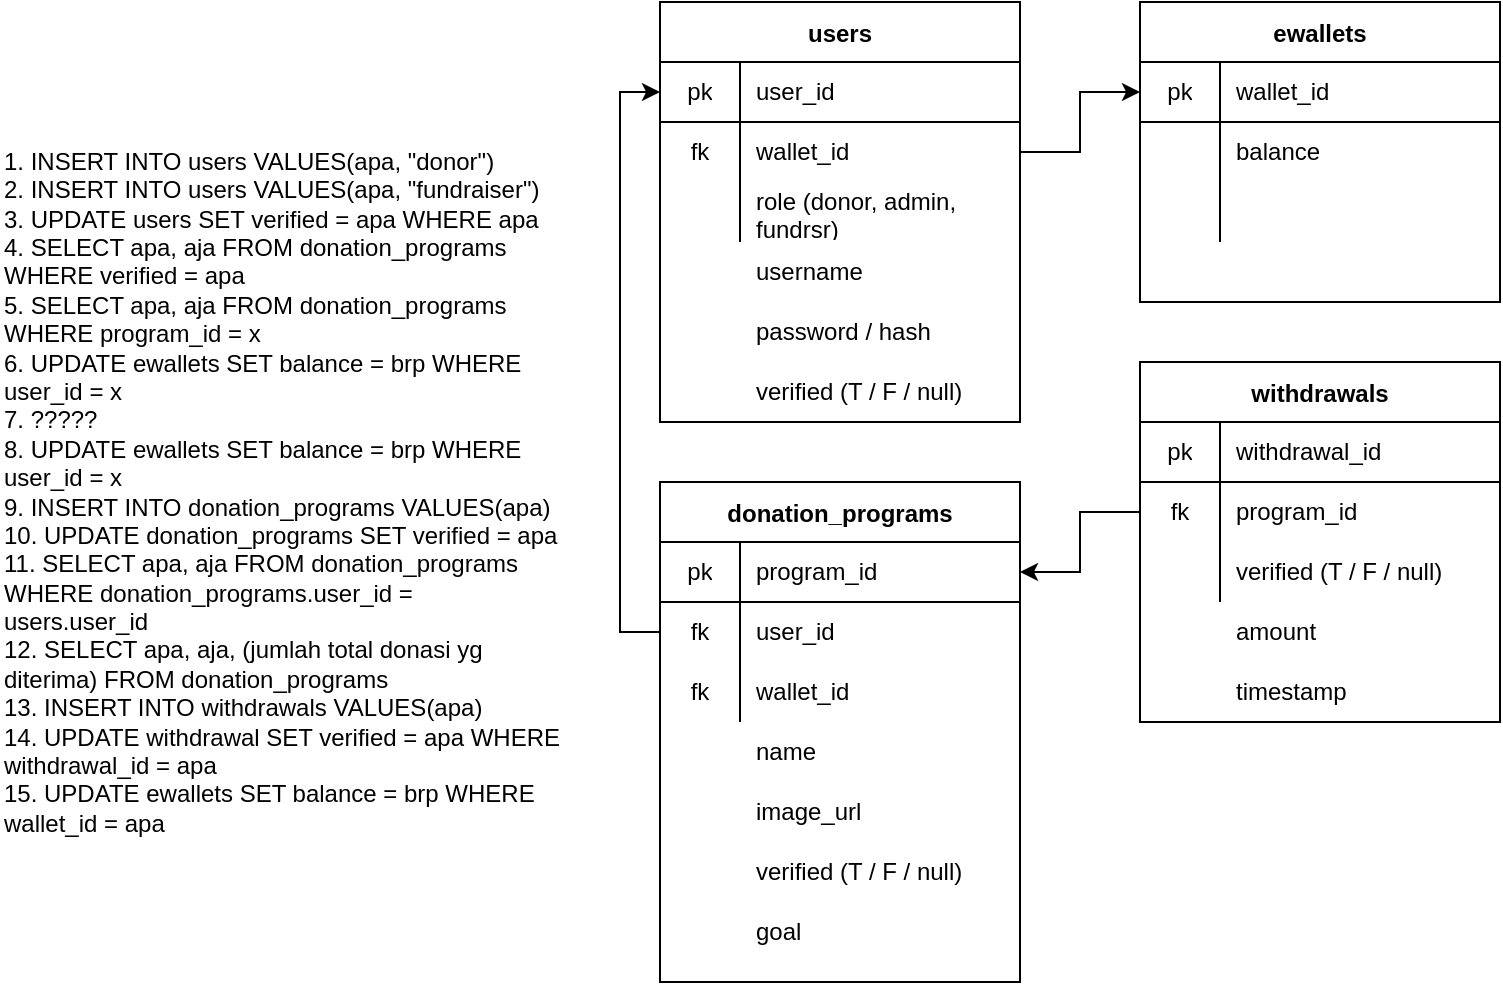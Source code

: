 <mxfile version="14.9.4" type="device"><diagram id="EUw-It-gaYHAgssn2J-O" name="Page-1"><mxGraphModel dx="679" dy="560" grid="1" gridSize="10" guides="1" tooltips="1" connect="1" arrows="1" fold="1" page="1" pageScale="1" pageWidth="850" pageHeight="1100" math="0" shadow="0"><root><mxCell id="0"/><mxCell id="1" parent="0"/><mxCell id="Jzd1H7l2kzL9nQGSeCWF-11" value="users" style="shape=table;startSize=30;container=1;collapsible=0;childLayout=tableLayout;fixedRows=1;rowLines=0;fontStyle=1;align=center;pointerEvents=1;" vertex="1" parent="1"><mxGeometry x="390" y="40" width="180" height="210" as="geometry"/></mxCell><mxCell id="Jzd1H7l2kzL9nQGSeCWF-12" value="" style="shape=partialRectangle;html=1;whiteSpace=wrap;collapsible=0;dropTarget=0;pointerEvents=1;fillColor=none;top=0;left=0;bottom=1;right=0;points=[[0,0.5],[1,0.5]];portConstraint=eastwest;" vertex="1" parent="Jzd1H7l2kzL9nQGSeCWF-11"><mxGeometry y="30" width="180" height="30" as="geometry"/></mxCell><mxCell id="Jzd1H7l2kzL9nQGSeCWF-13" value="pk" style="shape=partialRectangle;html=1;whiteSpace=wrap;connectable=0;fillColor=none;top=0;left=0;bottom=0;right=0;overflow=hidden;pointerEvents=1;" vertex="1" parent="Jzd1H7l2kzL9nQGSeCWF-12"><mxGeometry width="40" height="30" as="geometry"/></mxCell><mxCell id="Jzd1H7l2kzL9nQGSeCWF-14" value="user_id" style="shape=partialRectangle;html=1;whiteSpace=wrap;connectable=0;fillColor=none;top=0;left=0;bottom=0;right=0;align=left;spacingLeft=6;overflow=hidden;pointerEvents=1;" vertex="1" parent="Jzd1H7l2kzL9nQGSeCWF-12"><mxGeometry x="40" width="140" height="30" as="geometry"/></mxCell><mxCell id="Jzd1H7l2kzL9nQGSeCWF-15" value="" style="shape=partialRectangle;html=1;whiteSpace=wrap;collapsible=0;dropTarget=0;pointerEvents=1;fillColor=none;top=0;left=0;bottom=0;right=0;points=[[0,0.5],[1,0.5]];portConstraint=eastwest;" vertex="1" parent="Jzd1H7l2kzL9nQGSeCWF-11"><mxGeometry y="60" width="180" height="30" as="geometry"/></mxCell><mxCell id="Jzd1H7l2kzL9nQGSeCWF-16" value="fk" style="shape=partialRectangle;html=1;whiteSpace=wrap;connectable=0;fillColor=none;top=0;left=0;bottom=0;right=0;overflow=hidden;pointerEvents=1;" vertex="1" parent="Jzd1H7l2kzL9nQGSeCWF-15"><mxGeometry width="40" height="30" as="geometry"/></mxCell><mxCell id="Jzd1H7l2kzL9nQGSeCWF-17" value="wallet_id" style="shape=partialRectangle;html=1;whiteSpace=wrap;connectable=0;fillColor=none;top=0;left=0;bottom=0;right=0;align=left;spacingLeft=6;overflow=hidden;pointerEvents=1;" vertex="1" parent="Jzd1H7l2kzL9nQGSeCWF-15"><mxGeometry x="40" width="140" height="30" as="geometry"/></mxCell><mxCell id="Jzd1H7l2kzL9nQGSeCWF-18" value="" style="shape=partialRectangle;html=1;whiteSpace=wrap;collapsible=0;dropTarget=0;pointerEvents=1;fillColor=none;top=0;left=0;bottom=0;right=0;points=[[0,0.5],[1,0.5]];portConstraint=eastwest;" vertex="1" parent="Jzd1H7l2kzL9nQGSeCWF-11"><mxGeometry y="90" width="180" height="30" as="geometry"/></mxCell><mxCell id="Jzd1H7l2kzL9nQGSeCWF-19" value="" style="shape=partialRectangle;html=1;whiteSpace=wrap;connectable=0;fillColor=none;top=0;left=0;bottom=0;right=0;overflow=hidden;pointerEvents=1;" vertex="1" parent="Jzd1H7l2kzL9nQGSeCWF-18"><mxGeometry width="40" height="30" as="geometry"/></mxCell><mxCell id="Jzd1H7l2kzL9nQGSeCWF-20" value="role (donor&lt;span style=&quot;white-space: pre&quot;&gt;&lt;/span&gt;, admin, fundrsr)" style="shape=partialRectangle;html=1;whiteSpace=wrap;connectable=0;fillColor=none;top=0;left=0;bottom=0;right=0;align=left;spacingLeft=6;overflow=hidden;pointerEvents=1;" vertex="1" parent="Jzd1H7l2kzL9nQGSeCWF-18"><mxGeometry x="40" width="140" height="30" as="geometry"/></mxCell><mxCell id="Jzd1H7l2kzL9nQGSeCWF-21" value="ewallets" style="shape=table;startSize=30;container=1;collapsible=0;childLayout=tableLayout;fixedRows=1;rowLines=0;fontStyle=1;align=center;pointerEvents=1;" vertex="1" parent="1"><mxGeometry x="630" y="40" width="180" height="150" as="geometry"/></mxCell><mxCell id="Jzd1H7l2kzL9nQGSeCWF-22" value="" style="shape=partialRectangle;html=1;whiteSpace=wrap;collapsible=0;dropTarget=0;pointerEvents=1;fillColor=none;top=0;left=0;bottom=1;right=0;points=[[0,0.5],[1,0.5]];portConstraint=eastwest;" vertex="1" parent="Jzd1H7l2kzL9nQGSeCWF-21"><mxGeometry y="30" width="180" height="30" as="geometry"/></mxCell><mxCell id="Jzd1H7l2kzL9nQGSeCWF-23" value="pk" style="shape=partialRectangle;html=1;whiteSpace=wrap;connectable=0;fillColor=none;top=0;left=0;bottom=0;right=0;overflow=hidden;pointerEvents=1;" vertex="1" parent="Jzd1H7l2kzL9nQGSeCWF-22"><mxGeometry width="40" height="30" as="geometry"/></mxCell><mxCell id="Jzd1H7l2kzL9nQGSeCWF-24" value="&lt;div&gt;wallet_id&lt;/div&gt;" style="shape=partialRectangle;html=1;whiteSpace=wrap;connectable=0;fillColor=none;top=0;left=0;bottom=0;right=0;align=left;spacingLeft=6;overflow=hidden;pointerEvents=1;" vertex="1" parent="Jzd1H7l2kzL9nQGSeCWF-22"><mxGeometry x="40" width="140" height="30" as="geometry"/></mxCell><mxCell id="Jzd1H7l2kzL9nQGSeCWF-25" value="" style="shape=partialRectangle;html=1;whiteSpace=wrap;collapsible=0;dropTarget=0;pointerEvents=1;fillColor=none;top=0;left=0;bottom=0;right=0;points=[[0,0.5],[1,0.5]];portConstraint=eastwest;" vertex="1" parent="Jzd1H7l2kzL9nQGSeCWF-21"><mxGeometry y="60" width="180" height="30" as="geometry"/></mxCell><mxCell id="Jzd1H7l2kzL9nQGSeCWF-26" value="" style="shape=partialRectangle;html=1;whiteSpace=wrap;connectable=0;fillColor=none;top=0;left=0;bottom=0;right=0;overflow=hidden;pointerEvents=1;" vertex="1" parent="Jzd1H7l2kzL9nQGSeCWF-25"><mxGeometry width="40" height="30" as="geometry"/></mxCell><mxCell id="Jzd1H7l2kzL9nQGSeCWF-27" value="balance" style="shape=partialRectangle;html=1;whiteSpace=wrap;connectable=0;fillColor=none;top=0;left=0;bottom=0;right=0;align=left;spacingLeft=6;overflow=hidden;pointerEvents=1;" vertex="1" parent="Jzd1H7l2kzL9nQGSeCWF-25"><mxGeometry x="40" width="140" height="30" as="geometry"/></mxCell><mxCell id="Jzd1H7l2kzL9nQGSeCWF-28" value="" style="shape=partialRectangle;html=1;whiteSpace=wrap;collapsible=0;dropTarget=0;pointerEvents=1;fillColor=none;top=0;left=0;bottom=0;right=0;points=[[0,0.5],[1,0.5]];portConstraint=eastwest;" vertex="1" parent="Jzd1H7l2kzL9nQGSeCWF-21"><mxGeometry y="90" width="180" height="30" as="geometry"/></mxCell><mxCell id="Jzd1H7l2kzL9nQGSeCWF-29" value="" style="shape=partialRectangle;html=1;whiteSpace=wrap;connectable=0;fillColor=none;top=0;left=0;bottom=0;right=0;overflow=hidden;pointerEvents=1;" vertex="1" parent="Jzd1H7l2kzL9nQGSeCWF-28"><mxGeometry width="40" height="30" as="geometry"/></mxCell><mxCell id="Jzd1H7l2kzL9nQGSeCWF-30" value="" style="shape=partialRectangle;html=1;whiteSpace=wrap;connectable=0;fillColor=none;top=0;left=0;bottom=0;right=0;align=left;spacingLeft=6;overflow=hidden;pointerEvents=1;" vertex="1" parent="Jzd1H7l2kzL9nQGSeCWF-28"><mxGeometry x="40" width="140" height="30" as="geometry"/></mxCell><mxCell id="Jzd1H7l2kzL9nQGSeCWF-31" value="" style="shape=partialRectangle;html=1;whiteSpace=wrap;connectable=0;fillColor=none;top=0;left=0;bottom=0;right=0;overflow=hidden;pointerEvents=1;" vertex="1" parent="1"><mxGeometry x="390" y="160" width="40" height="30" as="geometry"/></mxCell><mxCell id="Jzd1H7l2kzL9nQGSeCWF-32" value="username" style="shape=partialRectangle;html=1;whiteSpace=wrap;connectable=0;fillColor=none;top=0;left=0;bottom=0;right=0;align=left;spacingLeft=6;overflow=hidden;pointerEvents=1;" vertex="1" parent="1"><mxGeometry x="430" y="160" width="140" height="30" as="geometry"/></mxCell><mxCell id="Jzd1H7l2kzL9nQGSeCWF-45" value="donation_programs" style="shape=table;startSize=30;container=1;collapsible=0;childLayout=tableLayout;fixedRows=1;rowLines=0;fontStyle=1;align=center;pointerEvents=1;" vertex="1" parent="1"><mxGeometry x="390" y="280" width="180" height="250" as="geometry"/></mxCell><mxCell id="Jzd1H7l2kzL9nQGSeCWF-46" value="" style="shape=partialRectangle;html=1;whiteSpace=wrap;collapsible=0;dropTarget=0;pointerEvents=1;fillColor=none;top=0;left=0;bottom=1;right=0;points=[[0,0.5],[1,0.5]];portConstraint=eastwest;" vertex="1" parent="Jzd1H7l2kzL9nQGSeCWF-45"><mxGeometry y="30" width="180" height="30" as="geometry"/></mxCell><mxCell id="Jzd1H7l2kzL9nQGSeCWF-47" value="pk" style="shape=partialRectangle;html=1;whiteSpace=wrap;connectable=0;fillColor=none;top=0;left=0;bottom=0;right=0;overflow=hidden;pointerEvents=1;" vertex="1" parent="Jzd1H7l2kzL9nQGSeCWF-46"><mxGeometry width="40" height="30" as="geometry"/></mxCell><mxCell id="Jzd1H7l2kzL9nQGSeCWF-48" value="program_id" style="shape=partialRectangle;html=1;whiteSpace=wrap;connectable=0;fillColor=none;top=0;left=0;bottom=0;right=0;align=left;spacingLeft=6;overflow=hidden;pointerEvents=1;" vertex="1" parent="Jzd1H7l2kzL9nQGSeCWF-46"><mxGeometry x="40" width="140" height="30" as="geometry"/></mxCell><mxCell id="Jzd1H7l2kzL9nQGSeCWF-49" value="" style="shape=partialRectangle;html=1;whiteSpace=wrap;collapsible=0;dropTarget=0;pointerEvents=1;fillColor=none;top=0;left=0;bottom=0;right=0;points=[[0,0.5],[1,0.5]];portConstraint=eastwest;" vertex="1" parent="Jzd1H7l2kzL9nQGSeCWF-45"><mxGeometry y="60" width="180" height="30" as="geometry"/></mxCell><mxCell id="Jzd1H7l2kzL9nQGSeCWF-50" value="fk" style="shape=partialRectangle;html=1;whiteSpace=wrap;connectable=0;fillColor=none;top=0;left=0;bottom=0;right=0;overflow=hidden;pointerEvents=1;" vertex="1" parent="Jzd1H7l2kzL9nQGSeCWF-49"><mxGeometry width="40" height="30" as="geometry"/></mxCell><mxCell id="Jzd1H7l2kzL9nQGSeCWF-51" value="user_id" style="shape=partialRectangle;html=1;whiteSpace=wrap;connectable=0;fillColor=none;top=0;left=0;bottom=0;right=0;align=left;spacingLeft=6;overflow=hidden;pointerEvents=1;" vertex="1" parent="Jzd1H7l2kzL9nQGSeCWF-49"><mxGeometry x="40" width="140" height="30" as="geometry"/></mxCell><mxCell id="Jzd1H7l2kzL9nQGSeCWF-52" value="" style="shape=partialRectangle;html=1;whiteSpace=wrap;collapsible=0;dropTarget=0;pointerEvents=1;fillColor=none;top=0;left=0;bottom=0;right=0;points=[[0,0.5],[1,0.5]];portConstraint=eastwest;" vertex="1" parent="Jzd1H7l2kzL9nQGSeCWF-45"><mxGeometry y="90" width="180" height="30" as="geometry"/></mxCell><mxCell id="Jzd1H7l2kzL9nQGSeCWF-53" value="fk" style="shape=partialRectangle;html=1;whiteSpace=wrap;connectable=0;fillColor=none;top=0;left=0;bottom=0;right=0;overflow=hidden;pointerEvents=1;" vertex="1" parent="Jzd1H7l2kzL9nQGSeCWF-52"><mxGeometry width="40" height="30" as="geometry"/></mxCell><mxCell id="Jzd1H7l2kzL9nQGSeCWF-54" value="wallet_id" style="shape=partialRectangle;html=1;whiteSpace=wrap;connectable=0;fillColor=none;top=0;left=0;bottom=0;right=0;align=left;spacingLeft=6;overflow=hidden;pointerEvents=1;" vertex="1" parent="Jzd1H7l2kzL9nQGSeCWF-52"><mxGeometry x="40" width="140" height="30" as="geometry"/></mxCell><mxCell id="Jzd1H7l2kzL9nQGSeCWF-55" value="" style="shape=partialRectangle;html=1;whiteSpace=wrap;connectable=0;fillColor=none;top=0;left=0;bottom=0;right=0;overflow=hidden;pointerEvents=1;" vertex="1" parent="1"><mxGeometry x="390" y="490" width="40" height="30" as="geometry"/></mxCell><mxCell id="Jzd1H7l2kzL9nQGSeCWF-56" value="goal" style="shape=partialRectangle;html=1;whiteSpace=wrap;connectable=0;fillColor=none;top=0;left=0;bottom=0;right=0;align=left;spacingLeft=6;overflow=hidden;pointerEvents=1;" vertex="1" parent="1"><mxGeometry x="430" y="490" width="140" height="30" as="geometry"/></mxCell><mxCell id="Jzd1H7l2kzL9nQGSeCWF-58" value="" style="shape=partialRectangle;html=1;whiteSpace=wrap;connectable=0;fillColor=none;top=0;left=0;bottom=0;right=0;overflow=hidden;pointerEvents=1;" vertex="1" parent="1"><mxGeometry x="390" y="400" width="40" height="30" as="geometry"/></mxCell><mxCell id="Jzd1H7l2kzL9nQGSeCWF-59" value="name" style="shape=partialRectangle;html=1;whiteSpace=wrap;connectable=0;fillColor=none;top=0;left=0;bottom=0;right=0;align=left;spacingLeft=6;overflow=hidden;pointerEvents=1;" vertex="1" parent="1"><mxGeometry x="430" y="400" width="140" height="30" as="geometry"/></mxCell><mxCell id="Jzd1H7l2kzL9nQGSeCWF-60" value="withdrawals" style="shape=table;startSize=30;container=1;collapsible=0;childLayout=tableLayout;fixedRows=1;rowLines=0;fontStyle=1;align=center;pointerEvents=1;" vertex="1" parent="1"><mxGeometry x="630" y="220" width="180" height="180" as="geometry"/></mxCell><mxCell id="Jzd1H7l2kzL9nQGSeCWF-61" value="" style="shape=partialRectangle;html=1;whiteSpace=wrap;collapsible=0;dropTarget=0;pointerEvents=1;fillColor=none;top=0;left=0;bottom=1;right=0;points=[[0,0.5],[1,0.5]];portConstraint=eastwest;" vertex="1" parent="Jzd1H7l2kzL9nQGSeCWF-60"><mxGeometry y="30" width="180" height="30" as="geometry"/></mxCell><mxCell id="Jzd1H7l2kzL9nQGSeCWF-62" value="pk" style="shape=partialRectangle;html=1;whiteSpace=wrap;connectable=0;fillColor=none;top=0;left=0;bottom=0;right=0;overflow=hidden;pointerEvents=1;" vertex="1" parent="Jzd1H7l2kzL9nQGSeCWF-61"><mxGeometry width="40" height="30" as="geometry"/></mxCell><mxCell id="Jzd1H7l2kzL9nQGSeCWF-63" value="withdrawal_id" style="shape=partialRectangle;html=1;whiteSpace=wrap;connectable=0;fillColor=none;top=0;left=0;bottom=0;right=0;align=left;spacingLeft=6;overflow=hidden;pointerEvents=1;" vertex="1" parent="Jzd1H7l2kzL9nQGSeCWF-61"><mxGeometry x="40" width="140" height="30" as="geometry"/></mxCell><mxCell id="Jzd1H7l2kzL9nQGSeCWF-64" value="" style="shape=partialRectangle;html=1;whiteSpace=wrap;collapsible=0;dropTarget=0;pointerEvents=1;fillColor=none;top=0;left=0;bottom=0;right=0;points=[[0,0.5],[1,0.5]];portConstraint=eastwest;" vertex="1" parent="Jzd1H7l2kzL9nQGSeCWF-60"><mxGeometry y="60" width="180" height="30" as="geometry"/></mxCell><mxCell id="Jzd1H7l2kzL9nQGSeCWF-65" value="fk" style="shape=partialRectangle;html=1;whiteSpace=wrap;connectable=0;fillColor=none;top=0;left=0;bottom=0;right=0;overflow=hidden;pointerEvents=1;" vertex="1" parent="Jzd1H7l2kzL9nQGSeCWF-64"><mxGeometry width="40" height="30" as="geometry"/></mxCell><mxCell id="Jzd1H7l2kzL9nQGSeCWF-66" value="program_id" style="shape=partialRectangle;html=1;whiteSpace=wrap;connectable=0;fillColor=none;top=0;left=0;bottom=0;right=0;align=left;spacingLeft=6;overflow=hidden;pointerEvents=1;" vertex="1" parent="Jzd1H7l2kzL9nQGSeCWF-64"><mxGeometry x="40" width="140" height="30" as="geometry"/></mxCell><mxCell id="Jzd1H7l2kzL9nQGSeCWF-67" value="" style="shape=partialRectangle;html=1;whiteSpace=wrap;collapsible=0;dropTarget=0;pointerEvents=1;fillColor=none;top=0;left=0;bottom=0;right=0;points=[[0,0.5],[1,0.5]];portConstraint=eastwest;" vertex="1" parent="Jzd1H7l2kzL9nQGSeCWF-60"><mxGeometry y="90" width="180" height="30" as="geometry"/></mxCell><mxCell id="Jzd1H7l2kzL9nQGSeCWF-68" value="" style="shape=partialRectangle;html=1;whiteSpace=wrap;connectable=0;fillColor=none;top=0;left=0;bottom=0;right=0;overflow=hidden;pointerEvents=1;" vertex="1" parent="Jzd1H7l2kzL9nQGSeCWF-67"><mxGeometry width="40" height="30" as="geometry"/></mxCell><mxCell id="Jzd1H7l2kzL9nQGSeCWF-69" value="verified (T / F / null)" style="shape=partialRectangle;html=1;whiteSpace=wrap;connectable=0;fillColor=none;top=0;left=0;bottom=0;right=0;align=left;spacingLeft=6;overflow=hidden;pointerEvents=1;" vertex="1" parent="Jzd1H7l2kzL9nQGSeCWF-67"><mxGeometry x="40" width="140" height="30" as="geometry"/></mxCell><mxCell id="Jzd1H7l2kzL9nQGSeCWF-70" value="" style="shape=partialRectangle;html=1;whiteSpace=wrap;connectable=0;fillColor=none;top=0;left=0;bottom=0;right=0;overflow=hidden;pointerEvents=1;" vertex="1" parent="1"><mxGeometry x="390" y="430" width="40" height="30" as="geometry"/></mxCell><mxCell id="Jzd1H7l2kzL9nQGSeCWF-71" value="image_url" style="shape=partialRectangle;html=1;whiteSpace=wrap;connectable=0;fillColor=none;top=0;left=0;bottom=0;right=0;align=left;spacingLeft=6;overflow=hidden;pointerEvents=1;" vertex="1" parent="1"><mxGeometry x="430" y="430" width="140" height="30" as="geometry"/></mxCell><mxCell id="Jzd1H7l2kzL9nQGSeCWF-72" style="edgeStyle=orthogonalEdgeStyle;rounded=0;orthogonalLoop=1;jettySize=auto;html=1;entryX=0;entryY=0.5;entryDx=0;entryDy=0;" edge="1" parent="1" source="Jzd1H7l2kzL9nQGSeCWF-49" target="Jzd1H7l2kzL9nQGSeCWF-12"><mxGeometry relative="1" as="geometry"/></mxCell><mxCell id="Jzd1H7l2kzL9nQGSeCWF-73" style="edgeStyle=orthogonalEdgeStyle;rounded=0;orthogonalLoop=1;jettySize=auto;html=1;entryX=1;entryY=0.5;entryDx=0;entryDy=0;" edge="1" parent="1" source="Jzd1H7l2kzL9nQGSeCWF-64" target="Jzd1H7l2kzL9nQGSeCWF-46"><mxGeometry relative="1" as="geometry"/></mxCell><mxCell id="Jzd1H7l2kzL9nQGSeCWF-74" value="" style="shape=partialRectangle;html=1;whiteSpace=wrap;connectable=0;fillColor=none;top=0;left=0;bottom=0;right=0;overflow=hidden;pointerEvents=1;" vertex="1" parent="1"><mxGeometry x="630" y="340" width="40" height="30" as="geometry"/></mxCell><mxCell id="Jzd1H7l2kzL9nQGSeCWF-75" value="amount" style="shape=partialRectangle;html=1;whiteSpace=wrap;connectable=0;fillColor=none;top=0;left=0;bottom=0;right=0;align=left;spacingLeft=6;overflow=hidden;pointerEvents=1;" vertex="1" parent="1"><mxGeometry x="670" y="340" width="140" height="30" as="geometry"/></mxCell><mxCell id="Jzd1H7l2kzL9nQGSeCWF-76" value="" style="shape=partialRectangle;html=1;whiteSpace=wrap;connectable=0;fillColor=none;top=0;left=0;bottom=0;right=0;overflow=hidden;pointerEvents=1;" vertex="1" parent="1"><mxGeometry x="630" y="370" width="40" height="30" as="geometry"/></mxCell><mxCell id="Jzd1H7l2kzL9nQGSeCWF-77" value="timestamp" style="shape=partialRectangle;html=1;whiteSpace=wrap;connectable=0;fillColor=none;top=0;left=0;bottom=0;right=0;align=left;spacingLeft=6;overflow=hidden;pointerEvents=1;" vertex="1" parent="1"><mxGeometry x="670" y="370" width="140" height="30" as="geometry"/></mxCell><mxCell id="Jzd1H7l2kzL9nQGSeCWF-78" value="" style="shape=partialRectangle;html=1;whiteSpace=wrap;connectable=0;fillColor=none;top=0;left=0;bottom=0;right=0;overflow=hidden;pointerEvents=1;" vertex="1" parent="1"><mxGeometry x="390" y="460" width="40" height="30" as="geometry"/></mxCell><mxCell id="Jzd1H7l2kzL9nQGSeCWF-79" value="verified (T / F / null)" style="shape=partialRectangle;html=1;whiteSpace=wrap;connectable=0;fillColor=none;top=0;left=0;bottom=0;right=0;align=left;spacingLeft=6;overflow=hidden;pointerEvents=1;" vertex="1" parent="1"><mxGeometry x="430" y="460" width="140" height="30" as="geometry"/></mxCell><mxCell id="Jzd1H7l2kzL9nQGSeCWF-80" value="" style="shape=partialRectangle;html=1;whiteSpace=wrap;connectable=0;fillColor=none;top=0;left=0;bottom=0;right=0;overflow=hidden;pointerEvents=1;" vertex="1" parent="1"><mxGeometry x="390" y="190" width="40" height="30" as="geometry"/></mxCell><mxCell id="Jzd1H7l2kzL9nQGSeCWF-81" value="password / hash" style="shape=partialRectangle;html=1;whiteSpace=wrap;connectable=0;fillColor=none;top=0;left=0;bottom=0;right=0;align=left;spacingLeft=6;overflow=hidden;pointerEvents=1;" vertex="1" parent="1"><mxGeometry x="430" y="190" width="140" height="30" as="geometry"/></mxCell><mxCell id="Jzd1H7l2kzL9nQGSeCWF-84" style="edgeStyle=orthogonalEdgeStyle;rounded=0;orthogonalLoop=1;jettySize=auto;html=1;entryX=0;entryY=0.5;entryDx=0;entryDy=0;" edge="1" parent="1" source="Jzd1H7l2kzL9nQGSeCWF-15" target="Jzd1H7l2kzL9nQGSeCWF-22"><mxGeometry relative="1" as="geometry"/></mxCell><mxCell id="Jzd1H7l2kzL9nQGSeCWF-85" value="&lt;div align=&quot;left&quot;&gt;1. INSERT INTO users VALUES(apa, &quot;donor&quot;)&lt;/div&gt;&lt;div align=&quot;left&quot;&gt;2. INSERT INTO users VALUES(apa, &quot;fundraiser&quot;)&lt;/div&gt;&lt;div align=&quot;left&quot;&gt;3. UPDATE users SET verified = apa WHERE apa&lt;/div&gt;&lt;div align=&quot;left&quot;&gt;4. SELECT apa, aja FROM donation_programs WHERE verified = apa&lt;br&gt;&lt;/div&gt;&lt;div align=&quot;left&quot;&gt;5. SELECT apa, aja FROM donation_programs WHERE program_id = x&lt;/div&gt;&lt;div align=&quot;left&quot;&gt;6. UPDATE ewallets SET balance = brp WHERE user_id = x&lt;/div&gt;&lt;div align=&quot;left&quot;&gt;7. ?????&lt;/div&gt;&lt;div align=&quot;left&quot;&gt;8. UPDATE ewallets SET balance = brp WHERE user_id = x&lt;/div&gt;&lt;div align=&quot;left&quot;&gt;9. INSERT INTO donation_programs VALUES(apa)&lt;/div&gt;&lt;div align=&quot;left&quot;&gt;10. UPDATE donation_programs SET verified = apa&lt;/div&gt;&lt;div align=&quot;left&quot;&gt;11. SELECT apa, aja FROM donation_programs WHERE donation_programs.user_id = users.user_id&lt;/div&gt;&lt;div align=&quot;left&quot;&gt;12. SELECT apa, aja, (jumlah total donasi yg diterima) FROM donation_programs&lt;br&gt;13. INSERT INTO withdrawals VALUES(apa)&lt;/div&gt;&lt;div align=&quot;left&quot;&gt;14. UPDATE withdrawal SET verified = apa WHERE withdrawal_id = apa&lt;/div&gt;&lt;div align=&quot;left&quot;&gt;15. UPDATE ewallets SET balance = brp WHERE wallet_id = apa&lt;br&gt;&lt;/div&gt;" style="text;html=1;strokeColor=none;fillColor=none;align=left;verticalAlign=middle;whiteSpace=wrap;rounded=0;" vertex="1" parent="1"><mxGeometry x="60" y="50" width="280" height="470" as="geometry"/></mxCell><mxCell id="Jzd1H7l2kzL9nQGSeCWF-86" value="" style="shape=partialRectangle;html=1;whiteSpace=wrap;connectable=0;fillColor=none;top=0;left=0;bottom=0;right=0;overflow=hidden;pointerEvents=1;" vertex="1" parent="1"><mxGeometry x="390" y="220" width="40" height="30" as="geometry"/></mxCell><mxCell id="Jzd1H7l2kzL9nQGSeCWF-87" value="verified (T / F / null)" style="shape=partialRectangle;html=1;whiteSpace=wrap;connectable=0;fillColor=none;top=0;left=0;bottom=0;right=0;align=left;spacingLeft=6;overflow=hidden;pointerEvents=1;" vertex="1" parent="1"><mxGeometry x="430" y="220" width="140" height="30" as="geometry"/></mxCell></root></mxGraphModel></diagram></mxfile>